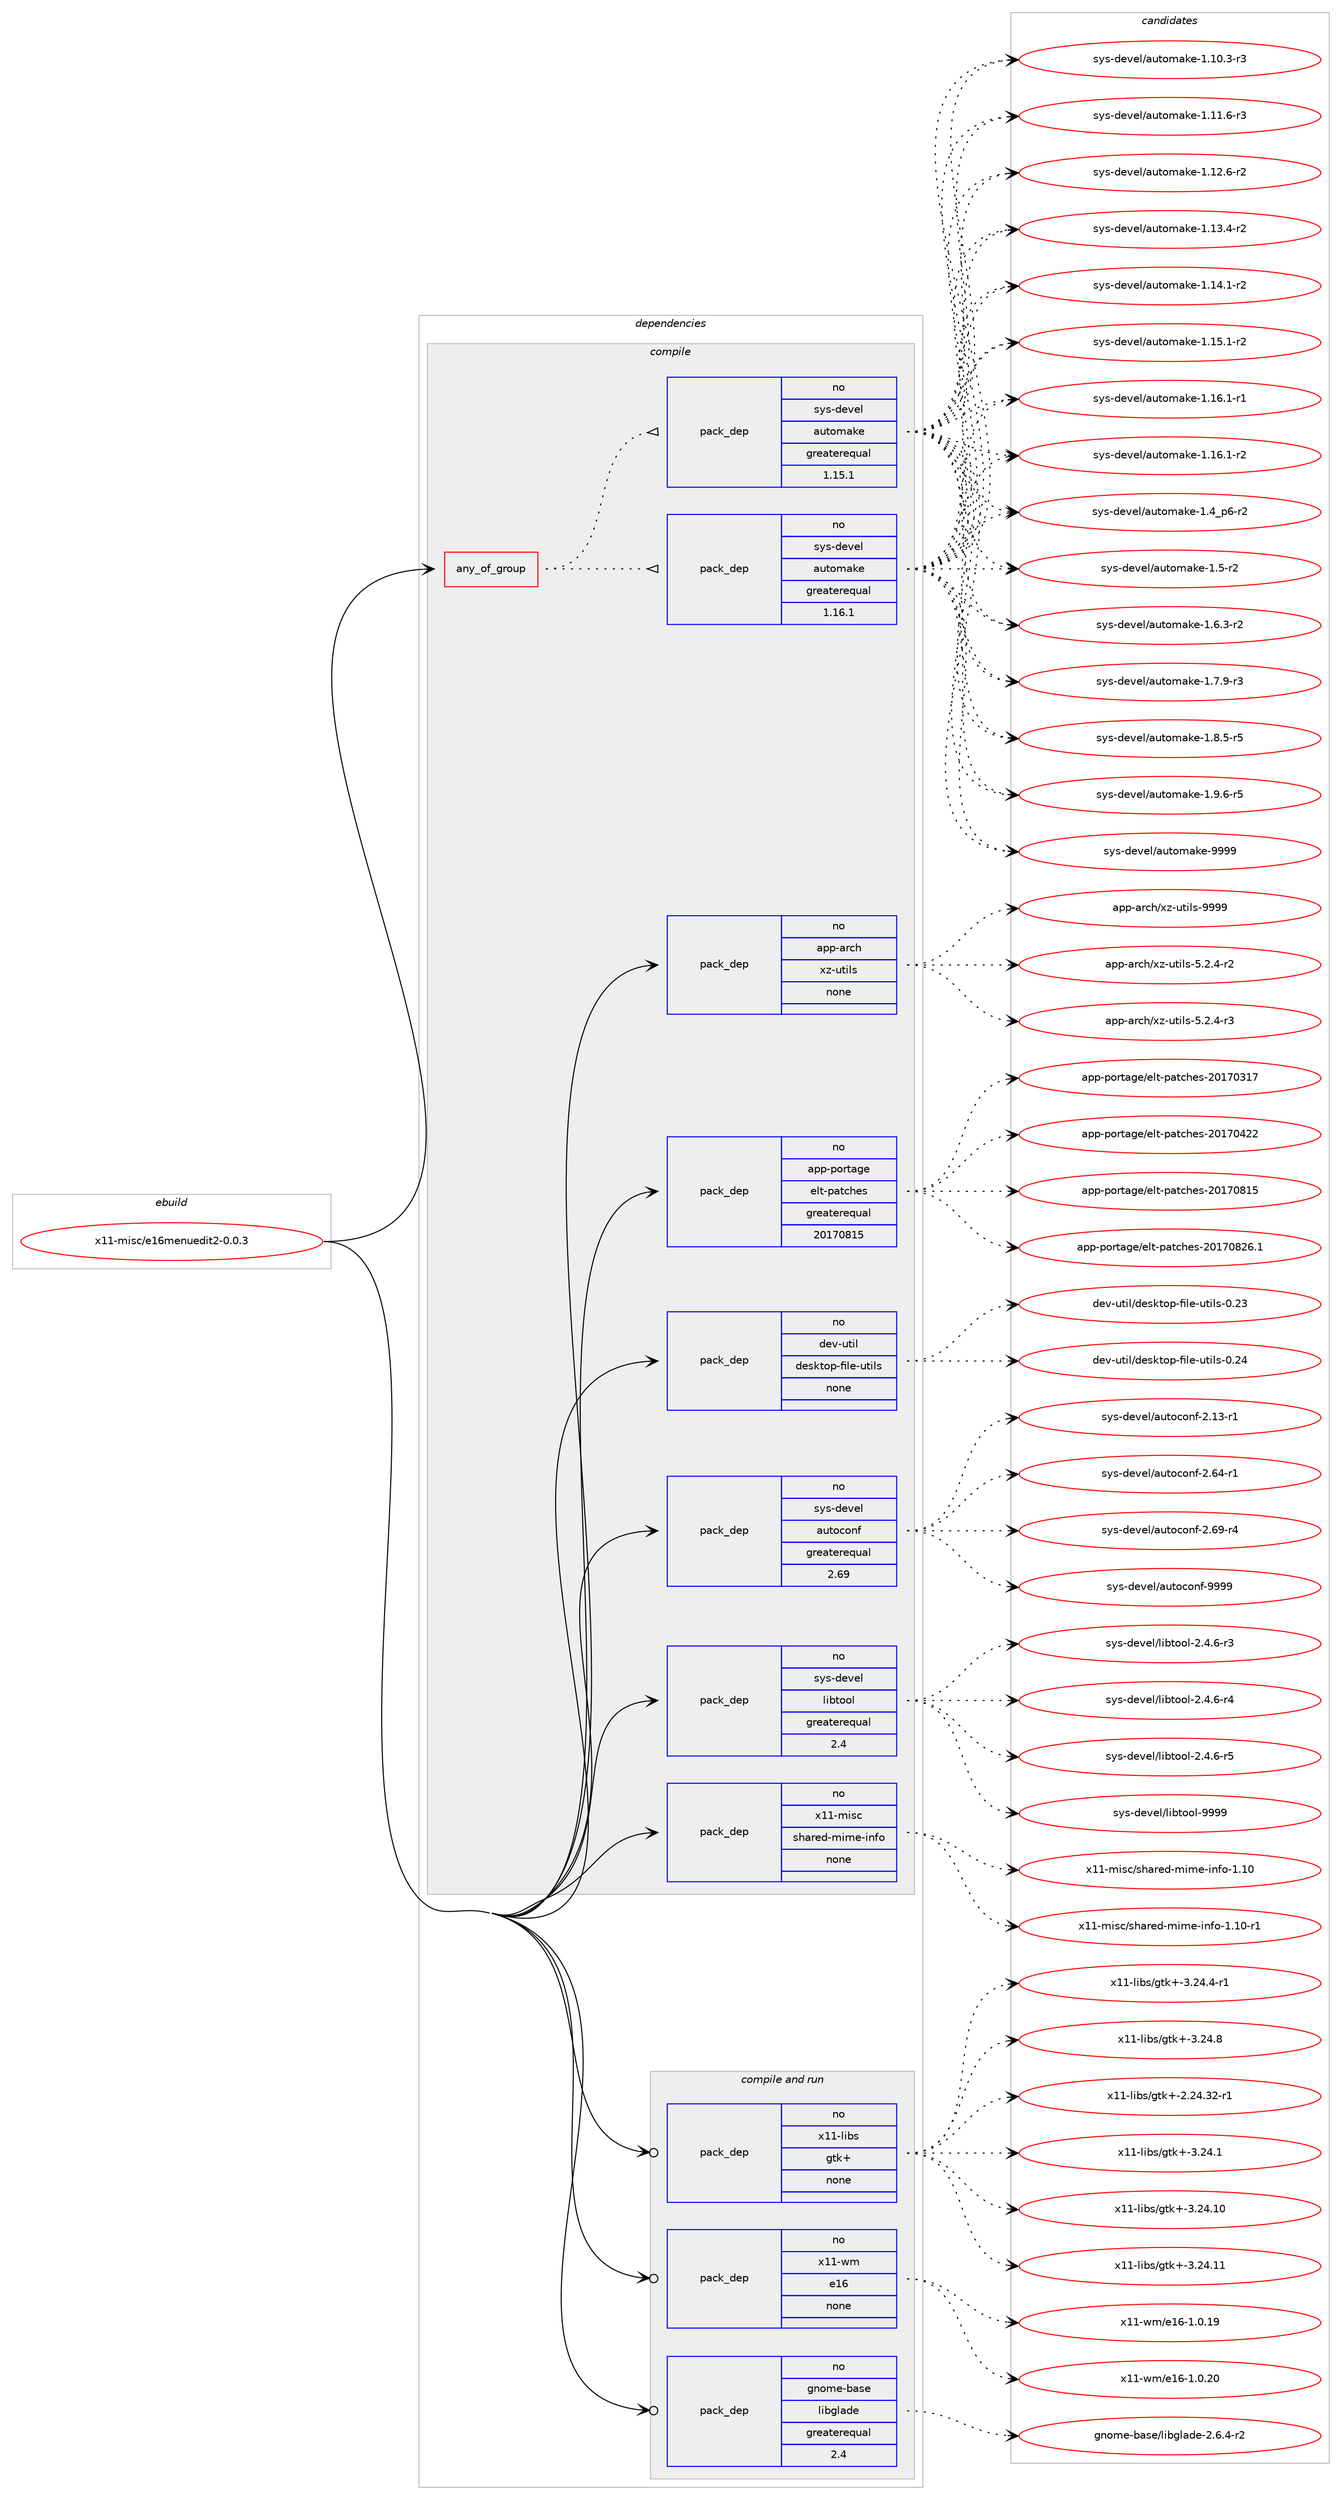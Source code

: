 digraph prolog {

# *************
# Graph options
# *************

newrank=true;
concentrate=true;
compound=true;
graph [rankdir=LR,fontname=Helvetica,fontsize=10,ranksep=1.5];#, ranksep=2.5, nodesep=0.2];
edge  [arrowhead=vee];
node  [fontname=Helvetica,fontsize=10];

# **********
# The ebuild
# **********

subgraph cluster_leftcol {
color=gray;
rank=same;
label=<<i>ebuild</i>>;
id [label="x11-misc/e16menuedit2-0.0.3", color=red, width=4, href="../x11-misc/e16menuedit2-0.0.3.svg"];
}

# ****************
# The dependencies
# ****************

subgraph cluster_midcol {
color=gray;
label=<<i>dependencies</i>>;
subgraph cluster_compile {
fillcolor="#eeeeee";
style=filled;
label=<<i>compile</i>>;
subgraph any16055 {
dependency918764 [label=<<TABLE BORDER="0" CELLBORDER="1" CELLSPACING="0" CELLPADDING="4"><TR><TD CELLPADDING="10">any_of_group</TD></TR></TABLE>>, shape=none, color=red];subgraph pack682376 {
dependency918765 [label=<<TABLE BORDER="0" CELLBORDER="1" CELLSPACING="0" CELLPADDING="4" WIDTH="220"><TR><TD ROWSPAN="6" CELLPADDING="30">pack_dep</TD></TR><TR><TD WIDTH="110">no</TD></TR><TR><TD>sys-devel</TD></TR><TR><TD>automake</TD></TR><TR><TD>greaterequal</TD></TR><TR><TD>1.16.1</TD></TR></TABLE>>, shape=none, color=blue];
}
dependency918764:e -> dependency918765:w [weight=20,style="dotted",arrowhead="oinv"];
subgraph pack682377 {
dependency918766 [label=<<TABLE BORDER="0" CELLBORDER="1" CELLSPACING="0" CELLPADDING="4" WIDTH="220"><TR><TD ROWSPAN="6" CELLPADDING="30">pack_dep</TD></TR><TR><TD WIDTH="110">no</TD></TR><TR><TD>sys-devel</TD></TR><TR><TD>automake</TD></TR><TR><TD>greaterequal</TD></TR><TR><TD>1.15.1</TD></TR></TABLE>>, shape=none, color=blue];
}
dependency918764:e -> dependency918766:w [weight=20,style="dotted",arrowhead="oinv"];
}
id:e -> dependency918764:w [weight=20,style="solid",arrowhead="vee"];
subgraph pack682378 {
dependency918767 [label=<<TABLE BORDER="0" CELLBORDER="1" CELLSPACING="0" CELLPADDING="4" WIDTH="220"><TR><TD ROWSPAN="6" CELLPADDING="30">pack_dep</TD></TR><TR><TD WIDTH="110">no</TD></TR><TR><TD>app-arch</TD></TR><TR><TD>xz-utils</TD></TR><TR><TD>none</TD></TR><TR><TD></TD></TR></TABLE>>, shape=none, color=blue];
}
id:e -> dependency918767:w [weight=20,style="solid",arrowhead="vee"];
subgraph pack682379 {
dependency918768 [label=<<TABLE BORDER="0" CELLBORDER="1" CELLSPACING="0" CELLPADDING="4" WIDTH="220"><TR><TD ROWSPAN="6" CELLPADDING="30">pack_dep</TD></TR><TR><TD WIDTH="110">no</TD></TR><TR><TD>app-portage</TD></TR><TR><TD>elt-patches</TD></TR><TR><TD>greaterequal</TD></TR><TR><TD>20170815</TD></TR></TABLE>>, shape=none, color=blue];
}
id:e -> dependency918768:w [weight=20,style="solid",arrowhead="vee"];
subgraph pack682380 {
dependency918769 [label=<<TABLE BORDER="0" CELLBORDER="1" CELLSPACING="0" CELLPADDING="4" WIDTH="220"><TR><TD ROWSPAN="6" CELLPADDING="30">pack_dep</TD></TR><TR><TD WIDTH="110">no</TD></TR><TR><TD>dev-util</TD></TR><TR><TD>desktop-file-utils</TD></TR><TR><TD>none</TD></TR><TR><TD></TD></TR></TABLE>>, shape=none, color=blue];
}
id:e -> dependency918769:w [weight=20,style="solid",arrowhead="vee"];
subgraph pack682381 {
dependency918770 [label=<<TABLE BORDER="0" CELLBORDER="1" CELLSPACING="0" CELLPADDING="4" WIDTH="220"><TR><TD ROWSPAN="6" CELLPADDING="30">pack_dep</TD></TR><TR><TD WIDTH="110">no</TD></TR><TR><TD>sys-devel</TD></TR><TR><TD>autoconf</TD></TR><TR><TD>greaterequal</TD></TR><TR><TD>2.69</TD></TR></TABLE>>, shape=none, color=blue];
}
id:e -> dependency918770:w [weight=20,style="solid",arrowhead="vee"];
subgraph pack682382 {
dependency918771 [label=<<TABLE BORDER="0" CELLBORDER="1" CELLSPACING="0" CELLPADDING="4" WIDTH="220"><TR><TD ROWSPAN="6" CELLPADDING="30">pack_dep</TD></TR><TR><TD WIDTH="110">no</TD></TR><TR><TD>sys-devel</TD></TR><TR><TD>libtool</TD></TR><TR><TD>greaterequal</TD></TR><TR><TD>2.4</TD></TR></TABLE>>, shape=none, color=blue];
}
id:e -> dependency918771:w [weight=20,style="solid",arrowhead="vee"];
subgraph pack682383 {
dependency918772 [label=<<TABLE BORDER="0" CELLBORDER="1" CELLSPACING="0" CELLPADDING="4" WIDTH="220"><TR><TD ROWSPAN="6" CELLPADDING="30">pack_dep</TD></TR><TR><TD WIDTH="110">no</TD></TR><TR><TD>x11-misc</TD></TR><TR><TD>shared-mime-info</TD></TR><TR><TD>none</TD></TR><TR><TD></TD></TR></TABLE>>, shape=none, color=blue];
}
id:e -> dependency918772:w [weight=20,style="solid",arrowhead="vee"];
}
subgraph cluster_compileandrun {
fillcolor="#eeeeee";
style=filled;
label=<<i>compile and run</i>>;
subgraph pack682384 {
dependency918773 [label=<<TABLE BORDER="0" CELLBORDER="1" CELLSPACING="0" CELLPADDING="4" WIDTH="220"><TR><TD ROWSPAN="6" CELLPADDING="30">pack_dep</TD></TR><TR><TD WIDTH="110">no</TD></TR><TR><TD>gnome-base</TD></TR><TR><TD>libglade</TD></TR><TR><TD>greaterequal</TD></TR><TR><TD>2.4</TD></TR></TABLE>>, shape=none, color=blue];
}
id:e -> dependency918773:w [weight=20,style="solid",arrowhead="odotvee"];
subgraph pack682385 {
dependency918774 [label=<<TABLE BORDER="0" CELLBORDER="1" CELLSPACING="0" CELLPADDING="4" WIDTH="220"><TR><TD ROWSPAN="6" CELLPADDING="30">pack_dep</TD></TR><TR><TD WIDTH="110">no</TD></TR><TR><TD>x11-libs</TD></TR><TR><TD>gtk+</TD></TR><TR><TD>none</TD></TR><TR><TD></TD></TR></TABLE>>, shape=none, color=blue];
}
id:e -> dependency918774:w [weight=20,style="solid",arrowhead="odotvee"];
subgraph pack682386 {
dependency918775 [label=<<TABLE BORDER="0" CELLBORDER="1" CELLSPACING="0" CELLPADDING="4" WIDTH="220"><TR><TD ROWSPAN="6" CELLPADDING="30">pack_dep</TD></TR><TR><TD WIDTH="110">no</TD></TR><TR><TD>x11-wm</TD></TR><TR><TD>e16</TD></TR><TR><TD>none</TD></TR><TR><TD></TD></TR></TABLE>>, shape=none, color=blue];
}
id:e -> dependency918775:w [weight=20,style="solid",arrowhead="odotvee"];
}
subgraph cluster_run {
fillcolor="#eeeeee";
style=filled;
label=<<i>run</i>>;
}
}

# **************
# The candidates
# **************

subgraph cluster_choices {
rank=same;
color=gray;
label=<<i>candidates</i>>;

subgraph choice682376 {
color=black;
nodesep=1;
choice11512111545100101118101108479711711611110997107101454946494846514511451 [label="sys-devel/automake-1.10.3-r3", color=red, width=4,href="../sys-devel/automake-1.10.3-r3.svg"];
choice11512111545100101118101108479711711611110997107101454946494946544511451 [label="sys-devel/automake-1.11.6-r3", color=red, width=4,href="../sys-devel/automake-1.11.6-r3.svg"];
choice11512111545100101118101108479711711611110997107101454946495046544511450 [label="sys-devel/automake-1.12.6-r2", color=red, width=4,href="../sys-devel/automake-1.12.6-r2.svg"];
choice11512111545100101118101108479711711611110997107101454946495146524511450 [label="sys-devel/automake-1.13.4-r2", color=red, width=4,href="../sys-devel/automake-1.13.4-r2.svg"];
choice11512111545100101118101108479711711611110997107101454946495246494511450 [label="sys-devel/automake-1.14.1-r2", color=red, width=4,href="../sys-devel/automake-1.14.1-r2.svg"];
choice11512111545100101118101108479711711611110997107101454946495346494511450 [label="sys-devel/automake-1.15.1-r2", color=red, width=4,href="../sys-devel/automake-1.15.1-r2.svg"];
choice11512111545100101118101108479711711611110997107101454946495446494511449 [label="sys-devel/automake-1.16.1-r1", color=red, width=4,href="../sys-devel/automake-1.16.1-r1.svg"];
choice11512111545100101118101108479711711611110997107101454946495446494511450 [label="sys-devel/automake-1.16.1-r2", color=red, width=4,href="../sys-devel/automake-1.16.1-r2.svg"];
choice115121115451001011181011084797117116111109971071014549465295112544511450 [label="sys-devel/automake-1.4_p6-r2", color=red, width=4,href="../sys-devel/automake-1.4_p6-r2.svg"];
choice11512111545100101118101108479711711611110997107101454946534511450 [label="sys-devel/automake-1.5-r2", color=red, width=4,href="../sys-devel/automake-1.5-r2.svg"];
choice115121115451001011181011084797117116111109971071014549465446514511450 [label="sys-devel/automake-1.6.3-r2", color=red, width=4,href="../sys-devel/automake-1.6.3-r2.svg"];
choice115121115451001011181011084797117116111109971071014549465546574511451 [label="sys-devel/automake-1.7.9-r3", color=red, width=4,href="../sys-devel/automake-1.7.9-r3.svg"];
choice115121115451001011181011084797117116111109971071014549465646534511453 [label="sys-devel/automake-1.8.5-r5", color=red, width=4,href="../sys-devel/automake-1.8.5-r5.svg"];
choice115121115451001011181011084797117116111109971071014549465746544511453 [label="sys-devel/automake-1.9.6-r5", color=red, width=4,href="../sys-devel/automake-1.9.6-r5.svg"];
choice115121115451001011181011084797117116111109971071014557575757 [label="sys-devel/automake-9999", color=red, width=4,href="../sys-devel/automake-9999.svg"];
dependency918765:e -> choice11512111545100101118101108479711711611110997107101454946494846514511451:w [style=dotted,weight="100"];
dependency918765:e -> choice11512111545100101118101108479711711611110997107101454946494946544511451:w [style=dotted,weight="100"];
dependency918765:e -> choice11512111545100101118101108479711711611110997107101454946495046544511450:w [style=dotted,weight="100"];
dependency918765:e -> choice11512111545100101118101108479711711611110997107101454946495146524511450:w [style=dotted,weight="100"];
dependency918765:e -> choice11512111545100101118101108479711711611110997107101454946495246494511450:w [style=dotted,weight="100"];
dependency918765:e -> choice11512111545100101118101108479711711611110997107101454946495346494511450:w [style=dotted,weight="100"];
dependency918765:e -> choice11512111545100101118101108479711711611110997107101454946495446494511449:w [style=dotted,weight="100"];
dependency918765:e -> choice11512111545100101118101108479711711611110997107101454946495446494511450:w [style=dotted,weight="100"];
dependency918765:e -> choice115121115451001011181011084797117116111109971071014549465295112544511450:w [style=dotted,weight="100"];
dependency918765:e -> choice11512111545100101118101108479711711611110997107101454946534511450:w [style=dotted,weight="100"];
dependency918765:e -> choice115121115451001011181011084797117116111109971071014549465446514511450:w [style=dotted,weight="100"];
dependency918765:e -> choice115121115451001011181011084797117116111109971071014549465546574511451:w [style=dotted,weight="100"];
dependency918765:e -> choice115121115451001011181011084797117116111109971071014549465646534511453:w [style=dotted,weight="100"];
dependency918765:e -> choice115121115451001011181011084797117116111109971071014549465746544511453:w [style=dotted,weight="100"];
dependency918765:e -> choice115121115451001011181011084797117116111109971071014557575757:w [style=dotted,weight="100"];
}
subgraph choice682377 {
color=black;
nodesep=1;
choice11512111545100101118101108479711711611110997107101454946494846514511451 [label="sys-devel/automake-1.10.3-r3", color=red, width=4,href="../sys-devel/automake-1.10.3-r3.svg"];
choice11512111545100101118101108479711711611110997107101454946494946544511451 [label="sys-devel/automake-1.11.6-r3", color=red, width=4,href="../sys-devel/automake-1.11.6-r3.svg"];
choice11512111545100101118101108479711711611110997107101454946495046544511450 [label="sys-devel/automake-1.12.6-r2", color=red, width=4,href="../sys-devel/automake-1.12.6-r2.svg"];
choice11512111545100101118101108479711711611110997107101454946495146524511450 [label="sys-devel/automake-1.13.4-r2", color=red, width=4,href="../sys-devel/automake-1.13.4-r2.svg"];
choice11512111545100101118101108479711711611110997107101454946495246494511450 [label="sys-devel/automake-1.14.1-r2", color=red, width=4,href="../sys-devel/automake-1.14.1-r2.svg"];
choice11512111545100101118101108479711711611110997107101454946495346494511450 [label="sys-devel/automake-1.15.1-r2", color=red, width=4,href="../sys-devel/automake-1.15.1-r2.svg"];
choice11512111545100101118101108479711711611110997107101454946495446494511449 [label="sys-devel/automake-1.16.1-r1", color=red, width=4,href="../sys-devel/automake-1.16.1-r1.svg"];
choice11512111545100101118101108479711711611110997107101454946495446494511450 [label="sys-devel/automake-1.16.1-r2", color=red, width=4,href="../sys-devel/automake-1.16.1-r2.svg"];
choice115121115451001011181011084797117116111109971071014549465295112544511450 [label="sys-devel/automake-1.4_p6-r2", color=red, width=4,href="../sys-devel/automake-1.4_p6-r2.svg"];
choice11512111545100101118101108479711711611110997107101454946534511450 [label="sys-devel/automake-1.5-r2", color=red, width=4,href="../sys-devel/automake-1.5-r2.svg"];
choice115121115451001011181011084797117116111109971071014549465446514511450 [label="sys-devel/automake-1.6.3-r2", color=red, width=4,href="../sys-devel/automake-1.6.3-r2.svg"];
choice115121115451001011181011084797117116111109971071014549465546574511451 [label="sys-devel/automake-1.7.9-r3", color=red, width=4,href="../sys-devel/automake-1.7.9-r3.svg"];
choice115121115451001011181011084797117116111109971071014549465646534511453 [label="sys-devel/automake-1.8.5-r5", color=red, width=4,href="../sys-devel/automake-1.8.5-r5.svg"];
choice115121115451001011181011084797117116111109971071014549465746544511453 [label="sys-devel/automake-1.9.6-r5", color=red, width=4,href="../sys-devel/automake-1.9.6-r5.svg"];
choice115121115451001011181011084797117116111109971071014557575757 [label="sys-devel/automake-9999", color=red, width=4,href="../sys-devel/automake-9999.svg"];
dependency918766:e -> choice11512111545100101118101108479711711611110997107101454946494846514511451:w [style=dotted,weight="100"];
dependency918766:e -> choice11512111545100101118101108479711711611110997107101454946494946544511451:w [style=dotted,weight="100"];
dependency918766:e -> choice11512111545100101118101108479711711611110997107101454946495046544511450:w [style=dotted,weight="100"];
dependency918766:e -> choice11512111545100101118101108479711711611110997107101454946495146524511450:w [style=dotted,weight="100"];
dependency918766:e -> choice11512111545100101118101108479711711611110997107101454946495246494511450:w [style=dotted,weight="100"];
dependency918766:e -> choice11512111545100101118101108479711711611110997107101454946495346494511450:w [style=dotted,weight="100"];
dependency918766:e -> choice11512111545100101118101108479711711611110997107101454946495446494511449:w [style=dotted,weight="100"];
dependency918766:e -> choice11512111545100101118101108479711711611110997107101454946495446494511450:w [style=dotted,weight="100"];
dependency918766:e -> choice115121115451001011181011084797117116111109971071014549465295112544511450:w [style=dotted,weight="100"];
dependency918766:e -> choice11512111545100101118101108479711711611110997107101454946534511450:w [style=dotted,weight="100"];
dependency918766:e -> choice115121115451001011181011084797117116111109971071014549465446514511450:w [style=dotted,weight="100"];
dependency918766:e -> choice115121115451001011181011084797117116111109971071014549465546574511451:w [style=dotted,weight="100"];
dependency918766:e -> choice115121115451001011181011084797117116111109971071014549465646534511453:w [style=dotted,weight="100"];
dependency918766:e -> choice115121115451001011181011084797117116111109971071014549465746544511453:w [style=dotted,weight="100"];
dependency918766:e -> choice115121115451001011181011084797117116111109971071014557575757:w [style=dotted,weight="100"];
}
subgraph choice682378 {
color=black;
nodesep=1;
choice9711211245971149910447120122451171161051081154553465046524511450 [label="app-arch/xz-utils-5.2.4-r2", color=red, width=4,href="../app-arch/xz-utils-5.2.4-r2.svg"];
choice9711211245971149910447120122451171161051081154553465046524511451 [label="app-arch/xz-utils-5.2.4-r3", color=red, width=4,href="../app-arch/xz-utils-5.2.4-r3.svg"];
choice9711211245971149910447120122451171161051081154557575757 [label="app-arch/xz-utils-9999", color=red, width=4,href="../app-arch/xz-utils-9999.svg"];
dependency918767:e -> choice9711211245971149910447120122451171161051081154553465046524511450:w [style=dotted,weight="100"];
dependency918767:e -> choice9711211245971149910447120122451171161051081154553465046524511451:w [style=dotted,weight="100"];
dependency918767:e -> choice9711211245971149910447120122451171161051081154557575757:w [style=dotted,weight="100"];
}
subgraph choice682379 {
color=black;
nodesep=1;
choice97112112451121111141169710310147101108116451129711699104101115455048495548514955 [label="app-portage/elt-patches-20170317", color=red, width=4,href="../app-portage/elt-patches-20170317.svg"];
choice97112112451121111141169710310147101108116451129711699104101115455048495548525050 [label="app-portage/elt-patches-20170422", color=red, width=4,href="../app-portage/elt-patches-20170422.svg"];
choice97112112451121111141169710310147101108116451129711699104101115455048495548564953 [label="app-portage/elt-patches-20170815", color=red, width=4,href="../app-portage/elt-patches-20170815.svg"];
choice971121124511211111411697103101471011081164511297116991041011154550484955485650544649 [label="app-portage/elt-patches-20170826.1", color=red, width=4,href="../app-portage/elt-patches-20170826.1.svg"];
dependency918768:e -> choice97112112451121111141169710310147101108116451129711699104101115455048495548514955:w [style=dotted,weight="100"];
dependency918768:e -> choice97112112451121111141169710310147101108116451129711699104101115455048495548525050:w [style=dotted,weight="100"];
dependency918768:e -> choice97112112451121111141169710310147101108116451129711699104101115455048495548564953:w [style=dotted,weight="100"];
dependency918768:e -> choice971121124511211111411697103101471011081164511297116991041011154550484955485650544649:w [style=dotted,weight="100"];
}
subgraph choice682380 {
color=black;
nodesep=1;
choice100101118451171161051084710010111510711611111245102105108101451171161051081154548465051 [label="dev-util/desktop-file-utils-0.23", color=red, width=4,href="../dev-util/desktop-file-utils-0.23.svg"];
choice100101118451171161051084710010111510711611111245102105108101451171161051081154548465052 [label="dev-util/desktop-file-utils-0.24", color=red, width=4,href="../dev-util/desktop-file-utils-0.24.svg"];
dependency918769:e -> choice100101118451171161051084710010111510711611111245102105108101451171161051081154548465051:w [style=dotted,weight="100"];
dependency918769:e -> choice100101118451171161051084710010111510711611111245102105108101451171161051081154548465052:w [style=dotted,weight="100"];
}
subgraph choice682381 {
color=black;
nodesep=1;
choice1151211154510010111810110847971171161119911111010245504649514511449 [label="sys-devel/autoconf-2.13-r1", color=red, width=4,href="../sys-devel/autoconf-2.13-r1.svg"];
choice1151211154510010111810110847971171161119911111010245504654524511449 [label="sys-devel/autoconf-2.64-r1", color=red, width=4,href="../sys-devel/autoconf-2.64-r1.svg"];
choice1151211154510010111810110847971171161119911111010245504654574511452 [label="sys-devel/autoconf-2.69-r4", color=red, width=4,href="../sys-devel/autoconf-2.69-r4.svg"];
choice115121115451001011181011084797117116111991111101024557575757 [label="sys-devel/autoconf-9999", color=red, width=4,href="../sys-devel/autoconf-9999.svg"];
dependency918770:e -> choice1151211154510010111810110847971171161119911111010245504649514511449:w [style=dotted,weight="100"];
dependency918770:e -> choice1151211154510010111810110847971171161119911111010245504654524511449:w [style=dotted,weight="100"];
dependency918770:e -> choice1151211154510010111810110847971171161119911111010245504654574511452:w [style=dotted,weight="100"];
dependency918770:e -> choice115121115451001011181011084797117116111991111101024557575757:w [style=dotted,weight="100"];
}
subgraph choice682382 {
color=black;
nodesep=1;
choice1151211154510010111810110847108105981161111111084550465246544511451 [label="sys-devel/libtool-2.4.6-r3", color=red, width=4,href="../sys-devel/libtool-2.4.6-r3.svg"];
choice1151211154510010111810110847108105981161111111084550465246544511452 [label="sys-devel/libtool-2.4.6-r4", color=red, width=4,href="../sys-devel/libtool-2.4.6-r4.svg"];
choice1151211154510010111810110847108105981161111111084550465246544511453 [label="sys-devel/libtool-2.4.6-r5", color=red, width=4,href="../sys-devel/libtool-2.4.6-r5.svg"];
choice1151211154510010111810110847108105981161111111084557575757 [label="sys-devel/libtool-9999", color=red, width=4,href="../sys-devel/libtool-9999.svg"];
dependency918771:e -> choice1151211154510010111810110847108105981161111111084550465246544511451:w [style=dotted,weight="100"];
dependency918771:e -> choice1151211154510010111810110847108105981161111111084550465246544511452:w [style=dotted,weight="100"];
dependency918771:e -> choice1151211154510010111810110847108105981161111111084550465246544511453:w [style=dotted,weight="100"];
dependency918771:e -> choice1151211154510010111810110847108105981161111111084557575757:w [style=dotted,weight="100"];
}
subgraph choice682383 {
color=black;
nodesep=1;
choice12049494510910511599471151049711410110045109105109101451051101021114549464948 [label="x11-misc/shared-mime-info-1.10", color=red, width=4,href="../x11-misc/shared-mime-info-1.10.svg"];
choice120494945109105115994711510497114101100451091051091014510511010211145494649484511449 [label="x11-misc/shared-mime-info-1.10-r1", color=red, width=4,href="../x11-misc/shared-mime-info-1.10-r1.svg"];
dependency918772:e -> choice12049494510910511599471151049711410110045109105109101451051101021114549464948:w [style=dotted,weight="100"];
dependency918772:e -> choice120494945109105115994711510497114101100451091051091014510511010211145494649484511449:w [style=dotted,weight="100"];
}
subgraph choice682384 {
color=black;
nodesep=1;
choice1031101111091014598971151014710810598103108971001014550465446524511450 [label="gnome-base/libglade-2.6.4-r2", color=red, width=4,href="../gnome-base/libglade-2.6.4-r2.svg"];
dependency918773:e -> choice1031101111091014598971151014710810598103108971001014550465446524511450:w [style=dotted,weight="100"];
}
subgraph choice682385 {
color=black;
nodesep=1;
choice12049494510810598115471031161074345504650524651504511449 [label="x11-libs/gtk+-2.24.32-r1", color=red, width=4,href="../x11-libs/gtk+-2.24.32-r1.svg"];
choice12049494510810598115471031161074345514650524649 [label="x11-libs/gtk+-3.24.1", color=red, width=4,href="../x11-libs/gtk+-3.24.1.svg"];
choice1204949451081059811547103116107434551465052464948 [label="x11-libs/gtk+-3.24.10", color=red, width=4,href="../x11-libs/gtk+-3.24.10.svg"];
choice1204949451081059811547103116107434551465052464949 [label="x11-libs/gtk+-3.24.11", color=red, width=4,href="../x11-libs/gtk+-3.24.11.svg"];
choice120494945108105981154710311610743455146505246524511449 [label="x11-libs/gtk+-3.24.4-r1", color=red, width=4,href="../x11-libs/gtk+-3.24.4-r1.svg"];
choice12049494510810598115471031161074345514650524656 [label="x11-libs/gtk+-3.24.8", color=red, width=4,href="../x11-libs/gtk+-3.24.8.svg"];
dependency918774:e -> choice12049494510810598115471031161074345504650524651504511449:w [style=dotted,weight="100"];
dependency918774:e -> choice12049494510810598115471031161074345514650524649:w [style=dotted,weight="100"];
dependency918774:e -> choice1204949451081059811547103116107434551465052464948:w [style=dotted,weight="100"];
dependency918774:e -> choice1204949451081059811547103116107434551465052464949:w [style=dotted,weight="100"];
dependency918774:e -> choice120494945108105981154710311610743455146505246524511449:w [style=dotted,weight="100"];
dependency918774:e -> choice12049494510810598115471031161074345514650524656:w [style=dotted,weight="100"];
}
subgraph choice682386 {
color=black;
nodesep=1;
choice12049494511910947101495445494648464957 [label="x11-wm/e16-1.0.19", color=red, width=4,href="../x11-wm/e16-1.0.19.svg"];
choice12049494511910947101495445494648465048 [label="x11-wm/e16-1.0.20", color=red, width=4,href="../x11-wm/e16-1.0.20.svg"];
dependency918775:e -> choice12049494511910947101495445494648464957:w [style=dotted,weight="100"];
dependency918775:e -> choice12049494511910947101495445494648465048:w [style=dotted,weight="100"];
}
}

}
